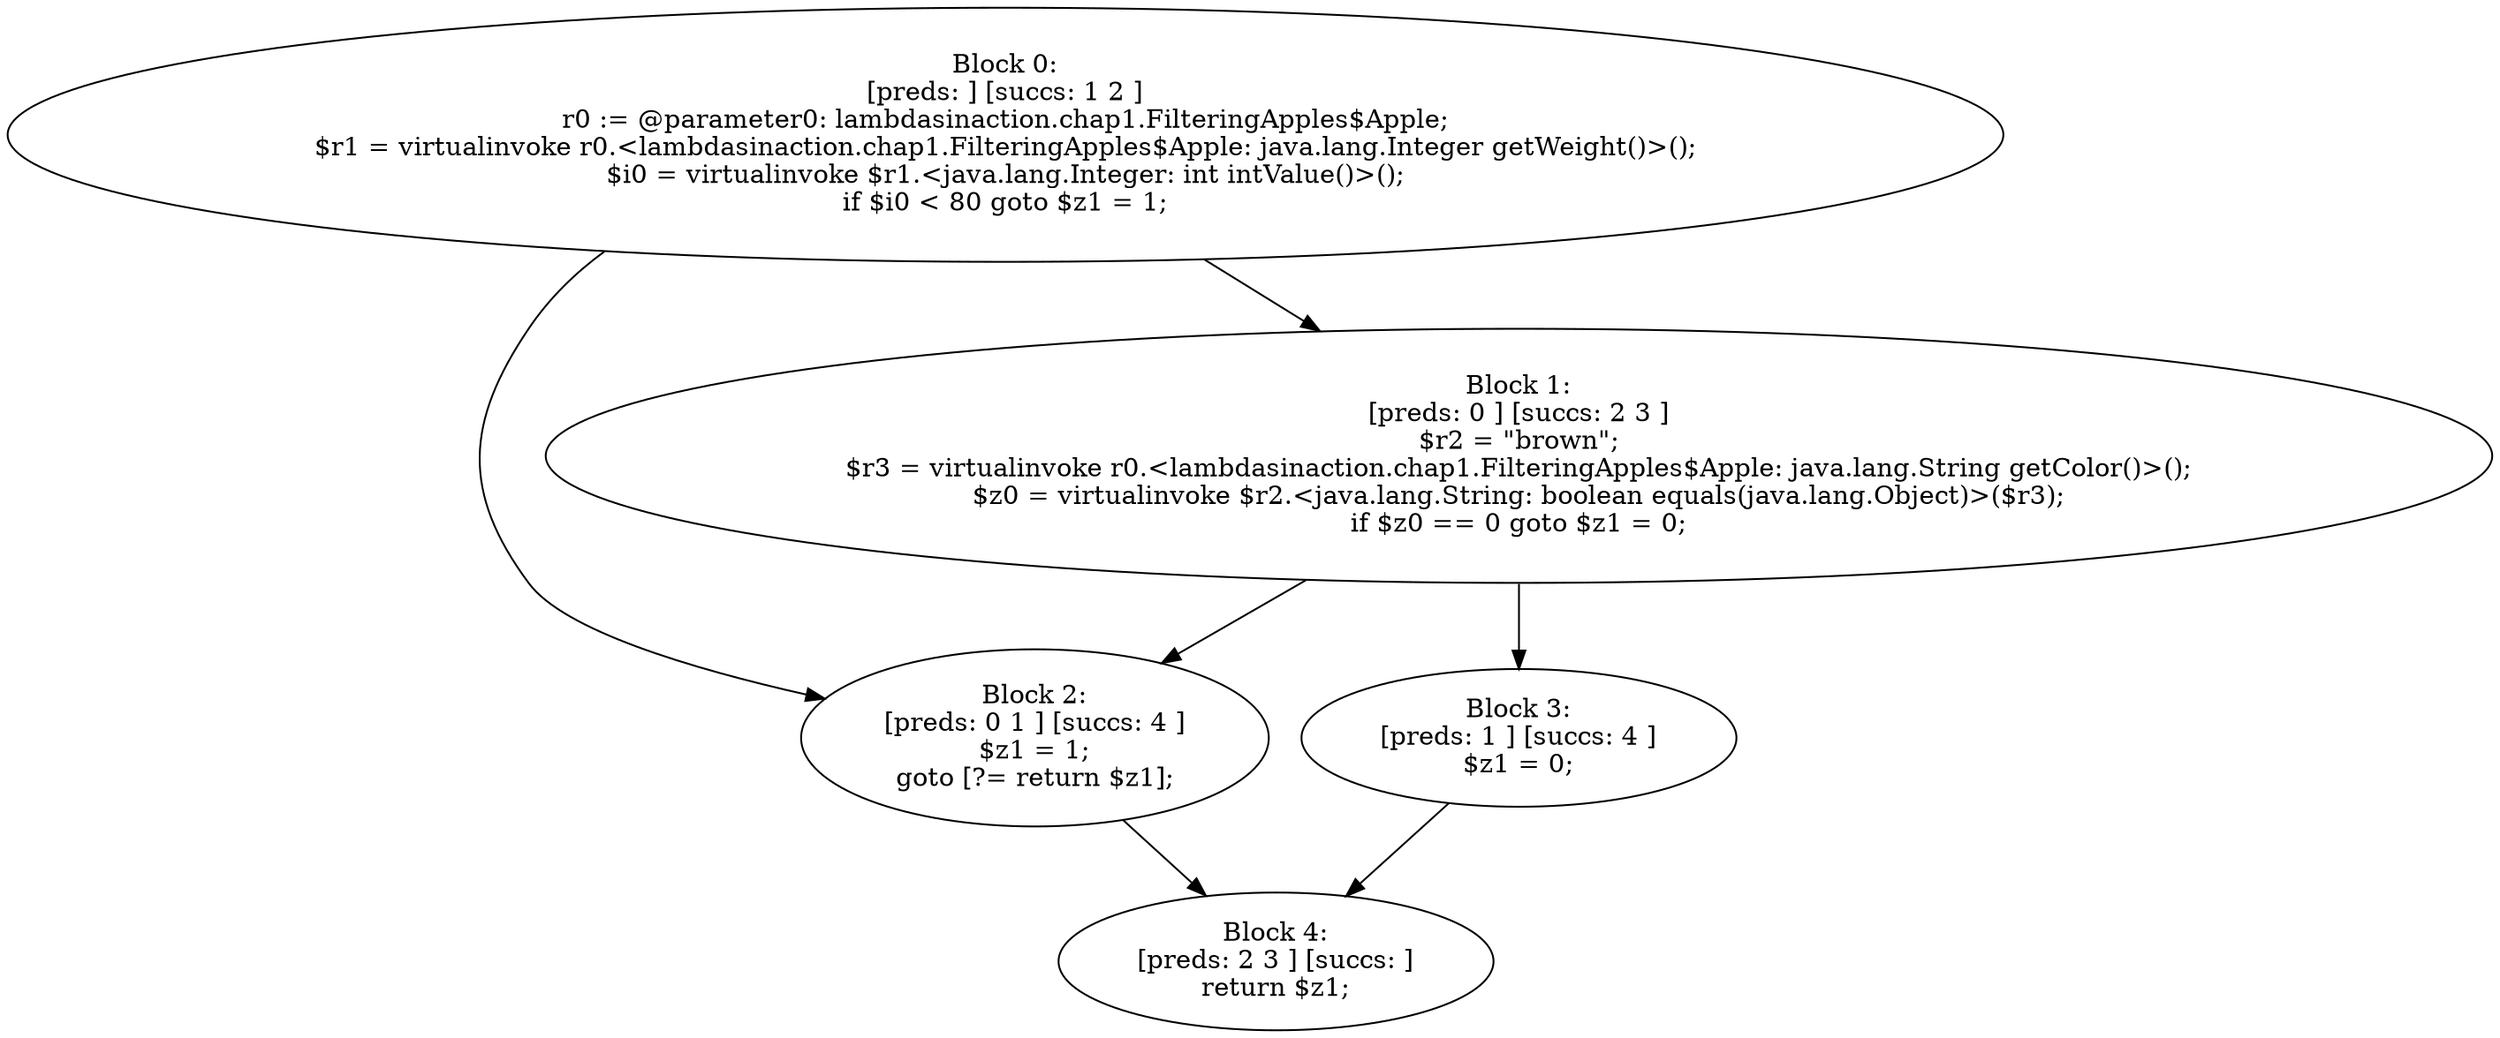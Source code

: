 digraph "unitGraph" {
    "Block 0:
[preds: ] [succs: 1 2 ]
r0 := @parameter0: lambdasinaction.chap1.FilteringApples$Apple;
$r1 = virtualinvoke r0.<lambdasinaction.chap1.FilteringApples$Apple: java.lang.Integer getWeight()>();
$i0 = virtualinvoke $r1.<java.lang.Integer: int intValue()>();
if $i0 < 80 goto $z1 = 1;
"
    "Block 1:
[preds: 0 ] [succs: 2 3 ]
$r2 = \"brown\";
$r3 = virtualinvoke r0.<lambdasinaction.chap1.FilteringApples$Apple: java.lang.String getColor()>();
$z0 = virtualinvoke $r2.<java.lang.String: boolean equals(java.lang.Object)>($r3);
if $z0 == 0 goto $z1 = 0;
"
    "Block 2:
[preds: 0 1 ] [succs: 4 ]
$z1 = 1;
goto [?= return $z1];
"
    "Block 3:
[preds: 1 ] [succs: 4 ]
$z1 = 0;
"
    "Block 4:
[preds: 2 3 ] [succs: ]
return $z1;
"
    "Block 0:
[preds: ] [succs: 1 2 ]
r0 := @parameter0: lambdasinaction.chap1.FilteringApples$Apple;
$r1 = virtualinvoke r0.<lambdasinaction.chap1.FilteringApples$Apple: java.lang.Integer getWeight()>();
$i0 = virtualinvoke $r1.<java.lang.Integer: int intValue()>();
if $i0 < 80 goto $z1 = 1;
"->"Block 1:
[preds: 0 ] [succs: 2 3 ]
$r2 = \"brown\";
$r3 = virtualinvoke r0.<lambdasinaction.chap1.FilteringApples$Apple: java.lang.String getColor()>();
$z0 = virtualinvoke $r2.<java.lang.String: boolean equals(java.lang.Object)>($r3);
if $z0 == 0 goto $z1 = 0;
";
    "Block 0:
[preds: ] [succs: 1 2 ]
r0 := @parameter0: lambdasinaction.chap1.FilteringApples$Apple;
$r1 = virtualinvoke r0.<lambdasinaction.chap1.FilteringApples$Apple: java.lang.Integer getWeight()>();
$i0 = virtualinvoke $r1.<java.lang.Integer: int intValue()>();
if $i0 < 80 goto $z1 = 1;
"->"Block 2:
[preds: 0 1 ] [succs: 4 ]
$z1 = 1;
goto [?= return $z1];
";
    "Block 1:
[preds: 0 ] [succs: 2 3 ]
$r2 = \"brown\";
$r3 = virtualinvoke r0.<lambdasinaction.chap1.FilteringApples$Apple: java.lang.String getColor()>();
$z0 = virtualinvoke $r2.<java.lang.String: boolean equals(java.lang.Object)>($r3);
if $z0 == 0 goto $z1 = 0;
"->"Block 2:
[preds: 0 1 ] [succs: 4 ]
$z1 = 1;
goto [?= return $z1];
";
    "Block 1:
[preds: 0 ] [succs: 2 3 ]
$r2 = \"brown\";
$r3 = virtualinvoke r0.<lambdasinaction.chap1.FilteringApples$Apple: java.lang.String getColor()>();
$z0 = virtualinvoke $r2.<java.lang.String: boolean equals(java.lang.Object)>($r3);
if $z0 == 0 goto $z1 = 0;
"->"Block 3:
[preds: 1 ] [succs: 4 ]
$z1 = 0;
";
    "Block 2:
[preds: 0 1 ] [succs: 4 ]
$z1 = 1;
goto [?= return $z1];
"->"Block 4:
[preds: 2 3 ] [succs: ]
return $z1;
";
    "Block 3:
[preds: 1 ] [succs: 4 ]
$z1 = 0;
"->"Block 4:
[preds: 2 3 ] [succs: ]
return $z1;
";
}
